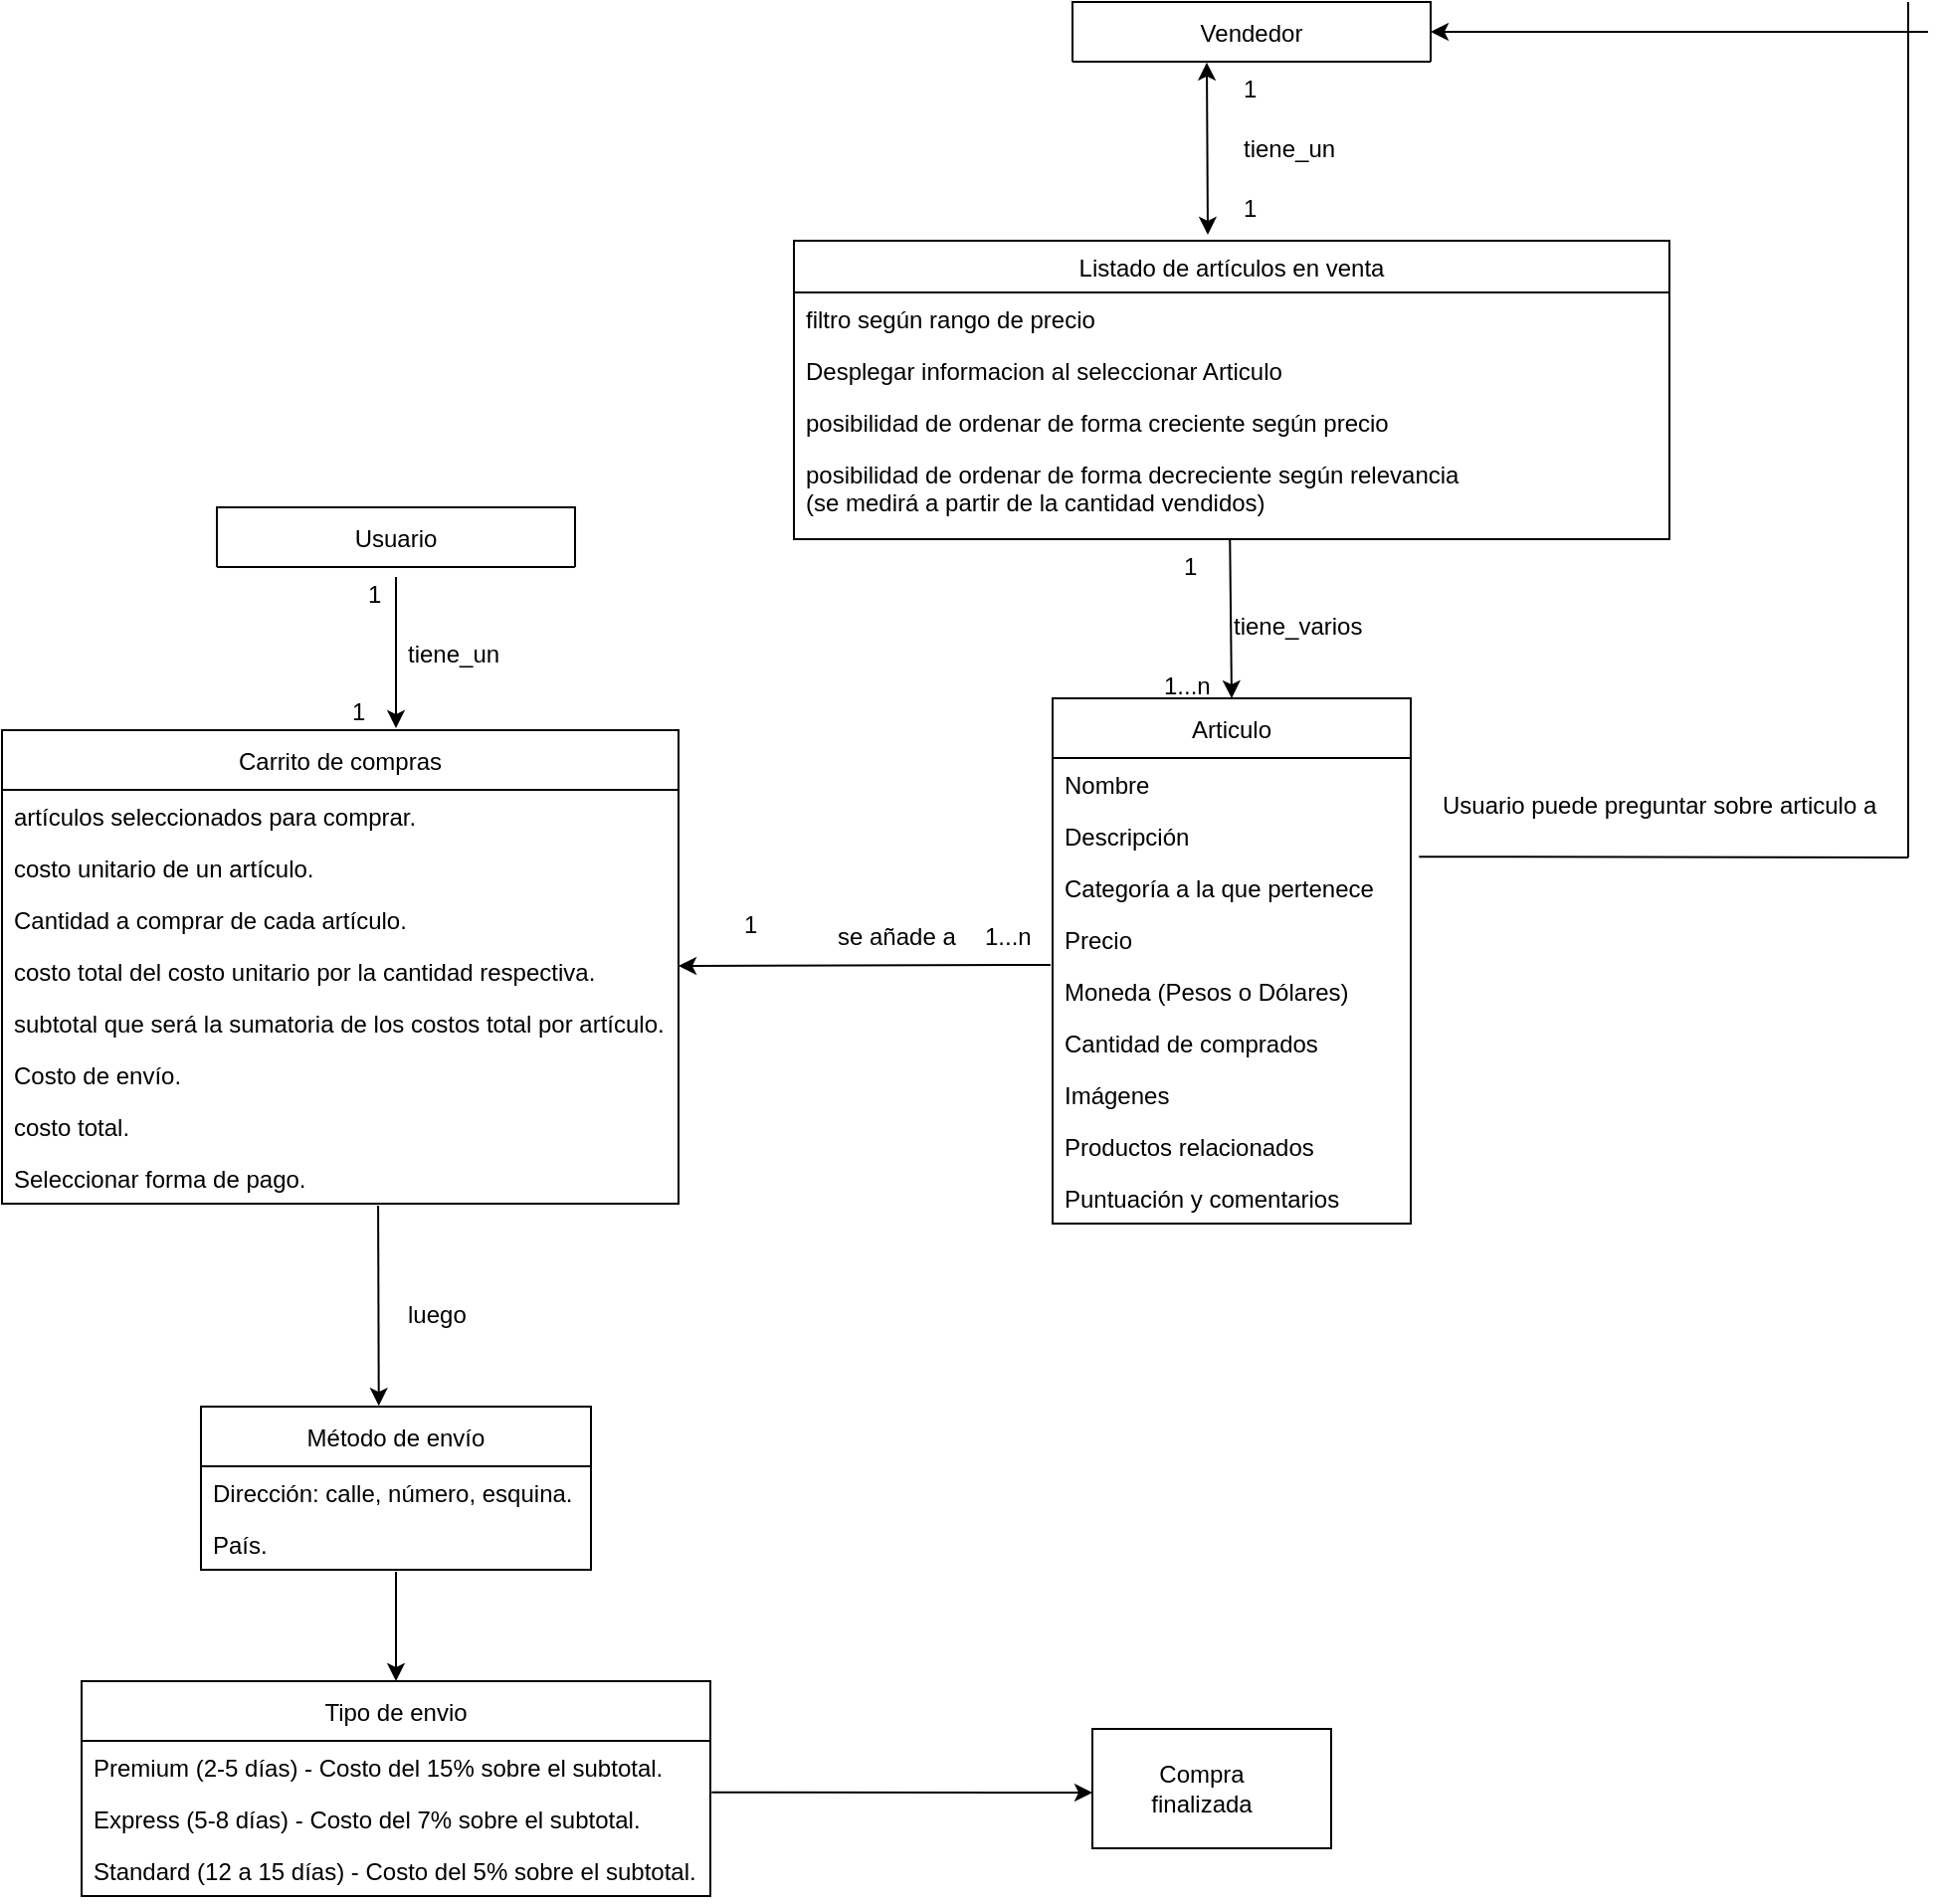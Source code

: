 <mxfile version="15.0.3" type="github">
  <diagram id="w0npDAH6z72HC8jlwonM" name="Page-1">
    <mxGraphModel dx="1736" dy="964" grid="1" gridSize="10" guides="1" tooltips="1" connect="0" arrows="1" fold="1" page="1" pageScale="1" pageWidth="291" pageHeight="413" math="0" shadow="0">
      <root>
        <mxCell id="0" />
        <mxCell id="1" parent="0" />
        <mxCell id="Ix53r0QzqGAZ9kxHplAQ-86" value="Articulo" style="swimlane;fontStyle=0;childLayout=stackLayout;horizontal=1;startSize=30;horizontalStack=0;resizeParent=1;resizeParentMax=0;resizeLast=0;collapsible=1;marginBottom=0;" parent="1" vertex="1">
          <mxGeometry x="598" y="390" width="180" height="264" as="geometry" />
        </mxCell>
        <mxCell id="Ix53r0QzqGAZ9kxHplAQ-87" value="Nombre" style="text;strokeColor=none;fillColor=none;align=left;verticalAlign=top;spacingLeft=4;spacingRight=4;overflow=hidden;rotatable=0;points=[[0,0.5],[1,0.5]];portConstraint=eastwest;" parent="Ix53r0QzqGAZ9kxHplAQ-86" vertex="1">
          <mxGeometry y="30" width="180" height="26" as="geometry" />
        </mxCell>
        <mxCell id="Ix53r0QzqGAZ9kxHplAQ-88" value="Descripción" style="text;strokeColor=none;fillColor=none;align=left;verticalAlign=top;spacingLeft=4;spacingRight=4;overflow=hidden;rotatable=0;points=[[0,0.5],[1,0.5]];portConstraint=eastwest;" parent="Ix53r0QzqGAZ9kxHplAQ-86" vertex="1">
          <mxGeometry y="56" width="180" height="26" as="geometry" />
        </mxCell>
        <mxCell id="Ix53r0QzqGAZ9kxHplAQ-89" value="Categoría a la que pertenece" style="text;strokeColor=none;fillColor=none;align=left;verticalAlign=top;spacingLeft=4;spacingRight=4;overflow=hidden;rotatable=0;points=[[0,0.5],[1,0.5]];portConstraint=eastwest;" parent="Ix53r0QzqGAZ9kxHplAQ-86" vertex="1">
          <mxGeometry y="82" width="180" height="26" as="geometry" />
        </mxCell>
        <mxCell id="Ix53r0QzqGAZ9kxHplAQ-90" value="Precio" style="text;strokeColor=none;fillColor=none;align=left;verticalAlign=top;spacingLeft=4;spacingRight=4;overflow=hidden;rotatable=0;points=[[0,0.5],[1,0.5]];portConstraint=eastwest;" parent="Ix53r0QzqGAZ9kxHplAQ-86" vertex="1">
          <mxGeometry y="108" width="180" height="26" as="geometry" />
        </mxCell>
        <mxCell id="Ix53r0QzqGAZ9kxHplAQ-91" value="Moneda (Pesos o Dólares)" style="text;strokeColor=none;fillColor=none;align=left;verticalAlign=top;spacingLeft=4;spacingRight=4;overflow=hidden;rotatable=0;points=[[0,0.5],[1,0.5]];portConstraint=eastwest;" parent="Ix53r0QzqGAZ9kxHplAQ-86" vertex="1">
          <mxGeometry y="134" width="180" height="26" as="geometry" />
        </mxCell>
        <mxCell id="Ix53r0QzqGAZ9kxHplAQ-92" value="Cantidad de comprados" style="text;strokeColor=none;fillColor=none;align=left;verticalAlign=top;spacingLeft=4;spacingRight=4;overflow=hidden;rotatable=0;points=[[0,0.5],[1,0.5]];portConstraint=eastwest;" parent="Ix53r0QzqGAZ9kxHplAQ-86" vertex="1">
          <mxGeometry y="160" width="180" height="26" as="geometry" />
        </mxCell>
        <mxCell id="Ix53r0QzqGAZ9kxHplAQ-93" value="Imágenes" style="text;strokeColor=none;fillColor=none;align=left;verticalAlign=top;spacingLeft=4;spacingRight=4;overflow=hidden;rotatable=0;points=[[0,0.5],[1,0.5]];portConstraint=eastwest;" parent="Ix53r0QzqGAZ9kxHplAQ-86" vertex="1">
          <mxGeometry y="186" width="180" height="26" as="geometry" />
        </mxCell>
        <mxCell id="Ix53r0QzqGAZ9kxHplAQ-94" value="Productos relacionados" style="text;strokeColor=none;fillColor=none;align=left;verticalAlign=top;spacingLeft=4;spacingRight=4;overflow=hidden;rotatable=0;points=[[0,0.5],[1,0.5]];portConstraint=eastwest;" parent="Ix53r0QzqGAZ9kxHplAQ-86" vertex="1">
          <mxGeometry y="212" width="180" height="26" as="geometry" />
        </mxCell>
        <mxCell id="Ix53r0QzqGAZ9kxHplAQ-95" value="Puntuación y comentarios" style="text;strokeColor=none;fillColor=none;align=left;verticalAlign=top;spacingLeft=4;spacingRight=4;overflow=hidden;rotatable=0;points=[[0,0.5],[1,0.5]];portConstraint=eastwest;" parent="Ix53r0QzqGAZ9kxHplAQ-86" vertex="1">
          <mxGeometry y="238" width="180" height="26" as="geometry" />
        </mxCell>
        <mxCell id="Ix53r0QzqGAZ9kxHplAQ-97" value="Listado de artículos en venta" style="swimlane;fontStyle=0;childLayout=stackLayout;horizontal=1;startSize=26;horizontalStack=0;resizeParent=1;resizeParentMax=0;resizeLast=0;collapsible=1;marginBottom=0;" parent="1" vertex="1">
          <mxGeometry x="468" y="160" width="440" height="150" as="geometry" />
        </mxCell>
        <mxCell id="Ix53r0QzqGAZ9kxHplAQ-99" value="filtro según rango de precio" style="text;strokeColor=none;fillColor=none;align=left;verticalAlign=top;spacingLeft=4;spacingRight=4;overflow=hidden;rotatable=0;points=[[0,0.5],[1,0.5]];portConstraint=eastwest;" parent="Ix53r0QzqGAZ9kxHplAQ-97" vertex="1">
          <mxGeometry y="26" width="440" height="26" as="geometry" />
        </mxCell>
        <mxCell id="Ix53r0QzqGAZ9kxHplAQ-100" value="Desplegar informacion al seleccionar Articulo" style="text;strokeColor=none;fillColor=none;align=left;verticalAlign=top;spacingLeft=4;spacingRight=4;overflow=hidden;rotatable=0;points=[[0,0.5],[1,0.5]];portConstraint=eastwest;" parent="Ix53r0QzqGAZ9kxHplAQ-97" vertex="1">
          <mxGeometry y="52" width="440" height="26" as="geometry" />
        </mxCell>
        <mxCell id="Ix53r0QzqGAZ9kxHplAQ-101" value="posibilidad de ordenar de forma creciente según precio" style="text;strokeColor=none;fillColor=none;align=left;verticalAlign=top;spacingLeft=4;spacingRight=4;overflow=hidden;rotatable=0;points=[[0,0.5],[1,0.5]];portConstraint=eastwest;" parent="Ix53r0QzqGAZ9kxHplAQ-97" vertex="1">
          <mxGeometry y="78" width="440" height="26" as="geometry" />
        </mxCell>
        <mxCell id="hOmsVNQkvZhFKAS-2KxV-51" value="posibilidad de ordenar de forma decreciente según relevancia&#xa;(se medirá a partir de la cantidad vendidos)" style="text;strokeColor=none;fillColor=none;align=left;verticalAlign=top;spacingLeft=4;spacingRight=4;overflow=hidden;rotatable=0;points=[[0,0.5],[1,0.5]];portConstraint=eastwest;" parent="Ix53r0QzqGAZ9kxHplAQ-97" vertex="1">
          <mxGeometry y="104" width="440" height="46" as="geometry" />
        </mxCell>
        <mxCell id="hOmsVNQkvZhFKAS-2KxV-1" value="Vendedor" style="swimlane;fontStyle=0;childLayout=stackLayout;horizontal=1;startSize=80;horizontalStack=0;resizeParent=1;resizeParentMax=0;resizeLast=0;collapsible=1;marginBottom=0;" parent="1" vertex="1">
          <mxGeometry x="608" y="40" width="180" height="30" as="geometry" />
        </mxCell>
        <mxCell id="hOmsVNQkvZhFKAS-2KxV-24" value="Usuario" style="swimlane;fontStyle=0;childLayout=stackLayout;horizontal=1;startSize=56;horizontalStack=0;resizeParent=1;resizeParentMax=0;resizeLast=0;collapsible=1;marginBottom=0;" parent="1" vertex="1">
          <mxGeometry x="178" y="294" width="180" height="30" as="geometry" />
        </mxCell>
        <mxCell id="hOmsVNQkvZhFKAS-2KxV-26" value="Carrito de compras" style="swimlane;fontStyle=0;childLayout=stackLayout;horizontal=1;startSize=30;horizontalStack=0;resizeParent=1;resizeParentMax=0;resizeLast=0;collapsible=1;marginBottom=0;" parent="1" vertex="1">
          <mxGeometry x="70" y="406" width="340" height="238" as="geometry" />
        </mxCell>
        <mxCell id="hOmsVNQkvZhFKAS-2KxV-27" value="artículos seleccionados para comprar." style="text;strokeColor=none;fillColor=none;align=left;verticalAlign=top;spacingLeft=4;spacingRight=4;overflow=hidden;rotatable=0;points=[[0,0.5],[1,0.5]];portConstraint=eastwest;" parent="hOmsVNQkvZhFKAS-2KxV-26" vertex="1">
          <mxGeometry y="30" width="340" height="26" as="geometry" />
        </mxCell>
        <mxCell id="hOmsVNQkvZhFKAS-2KxV-28" value="costo unitario de un artículo." style="text;strokeColor=none;fillColor=none;align=left;verticalAlign=top;spacingLeft=4;spacingRight=4;overflow=hidden;rotatable=0;points=[[0,0.5],[1,0.5]];portConstraint=eastwest;" parent="hOmsVNQkvZhFKAS-2KxV-26" vertex="1">
          <mxGeometry y="56" width="340" height="26" as="geometry" />
        </mxCell>
        <mxCell id="hOmsVNQkvZhFKAS-2KxV-29" value="Cantidad a comprar de cada artículo." style="text;strokeColor=none;fillColor=none;align=left;verticalAlign=top;spacingLeft=4;spacingRight=4;overflow=hidden;rotatable=0;points=[[0,0.5],[1,0.5]];portConstraint=eastwest;" parent="hOmsVNQkvZhFKAS-2KxV-26" vertex="1">
          <mxGeometry y="82" width="340" height="26" as="geometry" />
        </mxCell>
        <mxCell id="hOmsVNQkvZhFKAS-2KxV-30" value="costo total del costo unitario por la cantidad respectiva." style="text;strokeColor=none;fillColor=none;align=left;verticalAlign=top;spacingLeft=4;spacingRight=4;overflow=hidden;rotatable=0;points=[[0,0.5],[1,0.5]];portConstraint=eastwest;" parent="hOmsVNQkvZhFKAS-2KxV-26" vertex="1">
          <mxGeometry y="108" width="340" height="26" as="geometry" />
        </mxCell>
        <mxCell id="hOmsVNQkvZhFKAS-2KxV-31" value="subtotal que será la sumatoria de los costos total por artículo." style="text;strokeColor=none;fillColor=none;align=left;verticalAlign=top;spacingLeft=4;spacingRight=4;overflow=hidden;rotatable=0;points=[[0,0.5],[1,0.5]];portConstraint=eastwest;" parent="hOmsVNQkvZhFKAS-2KxV-26" vertex="1">
          <mxGeometry y="134" width="340" height="26" as="geometry" />
        </mxCell>
        <mxCell id="hOmsVNQkvZhFKAS-2KxV-32" value="Costo de envío." style="text;strokeColor=none;fillColor=none;align=left;verticalAlign=top;spacingLeft=4;spacingRight=4;overflow=hidden;rotatable=0;points=[[0,0.5],[1,0.5]];portConstraint=eastwest;" parent="hOmsVNQkvZhFKAS-2KxV-26" vertex="1">
          <mxGeometry y="160" width="340" height="26" as="geometry" />
        </mxCell>
        <mxCell id="hOmsVNQkvZhFKAS-2KxV-33" value="costo total." style="text;strokeColor=none;fillColor=none;align=left;verticalAlign=top;spacingLeft=4;spacingRight=4;overflow=hidden;rotatable=0;points=[[0,0.5],[1,0.5]];portConstraint=eastwest;" parent="hOmsVNQkvZhFKAS-2KxV-26" vertex="1">
          <mxGeometry y="186" width="340" height="26" as="geometry" />
        </mxCell>
        <mxCell id="hOmsVNQkvZhFKAS-2KxV-34" value="Seleccionar forma de pago." style="text;strokeColor=none;fillColor=none;align=left;verticalAlign=top;spacingLeft=4;spacingRight=4;overflow=hidden;rotatable=0;points=[[0,0.5],[1,0.5]];portConstraint=eastwest;" parent="hOmsVNQkvZhFKAS-2KxV-26" vertex="1">
          <mxGeometry y="212" width="340" height="26" as="geometry" />
        </mxCell>
        <mxCell id="hOmsVNQkvZhFKAS-2KxV-37" value="Método de envío" style="swimlane;fontStyle=0;childLayout=stackLayout;horizontal=1;startSize=30;horizontalStack=0;resizeParent=1;resizeParentMax=0;resizeLast=0;collapsible=1;marginBottom=0;" parent="1" vertex="1">
          <mxGeometry x="170" y="746" width="196" height="82" as="geometry" />
        </mxCell>
        <mxCell id="hOmsVNQkvZhFKAS-2KxV-38" value="Dirección: calle, número, esquina." style="text;strokeColor=none;fillColor=none;align=left;verticalAlign=top;spacingLeft=4;spacingRight=4;overflow=hidden;rotatable=0;points=[[0,0.5],[1,0.5]];portConstraint=eastwest;" parent="hOmsVNQkvZhFKAS-2KxV-37" vertex="1">
          <mxGeometry y="30" width="196" height="26" as="geometry" />
        </mxCell>
        <mxCell id="hOmsVNQkvZhFKAS-2KxV-39" value="País." style="text;strokeColor=none;fillColor=none;align=left;verticalAlign=top;spacingLeft=4;spacingRight=4;overflow=hidden;rotatable=0;points=[[0,0.5],[1,0.5]];portConstraint=eastwest;" parent="hOmsVNQkvZhFKAS-2KxV-37" vertex="1">
          <mxGeometry y="56" width="196" height="26" as="geometry" />
        </mxCell>
        <mxCell id="hOmsVNQkvZhFKAS-2KxV-47" value="Tipo de envio" style="swimlane;fontStyle=0;childLayout=stackLayout;horizontal=1;startSize=30;horizontalStack=0;resizeParent=1;resizeParentMax=0;resizeLast=0;collapsible=1;marginBottom=0;" parent="1" vertex="1">
          <mxGeometry x="110" y="884" width="316" height="108" as="geometry" />
        </mxCell>
        <mxCell id="hOmsVNQkvZhFKAS-2KxV-48" value="Premium (2-5 días) - Costo del 15% sobre el subtotal." style="text;strokeColor=none;fillColor=none;align=left;verticalAlign=top;spacingLeft=4;spacingRight=4;overflow=hidden;rotatable=0;points=[[0,0.5],[1,0.5]];portConstraint=eastwest;" parent="hOmsVNQkvZhFKAS-2KxV-47" vertex="1">
          <mxGeometry y="30" width="316" height="26" as="geometry" />
        </mxCell>
        <mxCell id="hOmsVNQkvZhFKAS-2KxV-49" value="Express (5-8 días) - Costo del 7% sobre el subtotal." style="text;strokeColor=none;fillColor=none;align=left;verticalAlign=top;spacingLeft=4;spacingRight=4;overflow=hidden;rotatable=0;points=[[0,0.5],[1,0.5]];portConstraint=eastwest;" parent="hOmsVNQkvZhFKAS-2KxV-47" vertex="1">
          <mxGeometry y="56" width="316" height="26" as="geometry" />
        </mxCell>
        <mxCell id="hOmsVNQkvZhFKAS-2KxV-50" value="Standard (12 a 15 días) - Costo del 5% sobre el subtotal." style="text;strokeColor=none;fillColor=none;align=left;verticalAlign=top;spacingLeft=4;spacingRight=4;overflow=hidden;rotatable=0;points=[[0,0.5],[1,0.5]];portConstraint=eastwest;" parent="hOmsVNQkvZhFKAS-2KxV-47" vertex="1">
          <mxGeometry y="82" width="316" height="26" as="geometry" />
        </mxCell>
        <mxCell id="hOmsVNQkvZhFKAS-2KxV-58" value="tiene_un" style="text;strokeColor=none;fillColor=none;spacingLeft=4;spacingRight=4;overflow=hidden;rotatable=0;points=[[0,0.5],[1,0.5]];portConstraint=eastwest;fontSize=12;" parent="1" vertex="1">
          <mxGeometry x="268" y="354" width="60" height="30" as="geometry" />
        </mxCell>
        <mxCell id="hOmsVNQkvZhFKAS-2KxV-61" value="1" style="text;strokeColor=none;fillColor=none;spacingLeft=4;spacingRight=4;overflow=hidden;rotatable=0;points=[[0,0.5],[1,0.5]];portConstraint=eastwest;fontSize=12;" parent="1" vertex="1">
          <mxGeometry x="688" y="70" width="40" height="30" as="geometry" />
        </mxCell>
        <mxCell id="hOmsVNQkvZhFKAS-2KxV-62" value="1" style="text;strokeColor=none;fillColor=none;spacingLeft=4;spacingRight=4;overflow=hidden;rotatable=0;points=[[0,0.5],[1,0.5]];portConstraint=eastwest;fontSize=12;" parent="1" vertex="1">
          <mxGeometry x="688" y="130" width="40" height="30" as="geometry" />
        </mxCell>
        <mxCell id="hOmsVNQkvZhFKAS-2KxV-65" value="tiene_un" style="text;strokeColor=none;fillColor=none;spacingLeft=4;spacingRight=4;overflow=hidden;rotatable=0;points=[[0,0.5],[1,0.5]];portConstraint=eastwest;fontSize=12;" parent="1" vertex="1">
          <mxGeometry x="688" y="100" width="70" height="30" as="geometry" />
        </mxCell>
        <mxCell id="hOmsVNQkvZhFKAS-2KxV-67" value="1" style="text;strokeColor=none;fillColor=none;spacingLeft=4;spacingRight=4;overflow=hidden;rotatable=0;points=[[0,0.5],[1,0.5]];portConstraint=eastwest;fontSize=12;" parent="1" vertex="1">
          <mxGeometry x="248" y="324" width="40" height="30" as="geometry" />
        </mxCell>
        <mxCell id="hOmsVNQkvZhFKAS-2KxV-68" value="1" style="text;strokeColor=none;fillColor=none;spacingLeft=4;spacingRight=4;overflow=hidden;rotatable=0;points=[[0,0.5],[1,0.5]];portConstraint=eastwest;fontSize=12;" parent="1" vertex="1">
          <mxGeometry x="240" y="383" width="40" height="30" as="geometry" />
        </mxCell>
        <mxCell id="hOmsVNQkvZhFKAS-2KxV-69" value="" style="endArrow=classic;html=1;exitX=0.498;exitY=0.993;exitDx=0;exitDy=0;exitPerimeter=0;entryX=0.5;entryY=0;entryDx=0;entryDy=0;" parent="1" source="hOmsVNQkvZhFKAS-2KxV-51" target="Ix53r0QzqGAZ9kxHplAQ-86" edge="1">
          <mxGeometry width="50" height="50" relative="1" as="geometry">
            <mxPoint x="678" y="340" as="sourcePoint" />
            <mxPoint x="692" y="370" as="targetPoint" />
          </mxGeometry>
        </mxCell>
        <mxCell id="hOmsVNQkvZhFKAS-2KxV-70" value="tiene_varios" style="text;strokeColor=none;fillColor=none;spacingLeft=4;spacingRight=4;overflow=hidden;rotatable=0;points=[[0,0.5],[1,0.5]];portConstraint=eastwest;fontSize=12;" parent="1" vertex="1">
          <mxGeometry x="683" y="340" width="80" height="30" as="geometry" />
        </mxCell>
        <mxCell id="hOmsVNQkvZhFKAS-2KxV-71" value="1" style="text;strokeColor=none;fillColor=none;spacingLeft=4;spacingRight=4;overflow=hidden;rotatable=0;points=[[0,0.5],[1,0.5]];portConstraint=eastwest;fontSize=12;" parent="1" vertex="1">
          <mxGeometry x="658" y="310" width="40" height="30" as="geometry" />
        </mxCell>
        <mxCell id="hOmsVNQkvZhFKAS-2KxV-73" value="1...n" style="text;strokeColor=none;fillColor=none;spacingLeft=4;spacingRight=4;overflow=hidden;rotatable=0;points=[[0,0.5],[1,0.5]];portConstraint=eastwest;fontSize=12;" parent="1" vertex="1">
          <mxGeometry x="648" y="370" width="40" height="30" as="geometry" />
        </mxCell>
        <mxCell id="hOmsVNQkvZhFKAS-2KxV-76" value="" style="endArrow=classic;html=1;exitX=0.5;exitY=1;exitDx=0;exitDy=0;" parent="1" edge="1">
          <mxGeometry width="50" height="50" relative="1" as="geometry">
            <mxPoint x="268" y="329" as="sourcePoint" />
            <mxPoint x="268" y="405" as="targetPoint" />
          </mxGeometry>
        </mxCell>
        <mxCell id="hOmsVNQkvZhFKAS-2KxV-77" value="" style="endArrow=none;html=1;exitX=1.023;exitY=-0.093;exitDx=0;exitDy=0;exitPerimeter=0;" parent="1" source="Ix53r0QzqGAZ9kxHplAQ-89" edge="1">
          <mxGeometry width="50" height="50" relative="1" as="geometry">
            <mxPoint x="668" y="330" as="sourcePoint" />
            <mxPoint x="1028" y="470" as="targetPoint" />
          </mxGeometry>
        </mxCell>
        <mxCell id="hOmsVNQkvZhFKAS-2KxV-78" value="" style="endArrow=none;html=1;" parent="1" edge="1">
          <mxGeometry width="50" height="50" relative="1" as="geometry">
            <mxPoint x="1028" y="470" as="sourcePoint" />
            <mxPoint x="1028" y="40" as="targetPoint" />
          </mxGeometry>
        </mxCell>
        <mxCell id="hOmsVNQkvZhFKAS-2KxV-79" value="" style="endArrow=classic;html=1;entryX=1;entryY=0.5;entryDx=0;entryDy=0;" parent="1" target="hOmsVNQkvZhFKAS-2KxV-1" edge="1">
          <mxGeometry width="50" height="50" relative="1" as="geometry">
            <mxPoint x="1038" y="55" as="sourcePoint" />
            <mxPoint x="718" y="280" as="targetPoint" />
          </mxGeometry>
        </mxCell>
        <mxCell id="hOmsVNQkvZhFKAS-2KxV-81" value="Usuario puede preguntar sobre articulo a" style="text;strokeColor=none;fillColor=none;spacingLeft=4;spacingRight=4;overflow=hidden;rotatable=0;points=[[0,0.5],[1,0.5]];portConstraint=eastwest;fontSize=12;" parent="1" vertex="1">
          <mxGeometry x="788" y="430" width="230" height="28" as="geometry" />
        </mxCell>
        <mxCell id="hOmsVNQkvZhFKAS-2KxV-82" value="" style="endArrow=classic;startArrow=classic;html=1;entryX=0.375;entryY=1.014;entryDx=0;entryDy=0;entryPerimeter=0;" parent="1" target="hOmsVNQkvZhFKAS-2KxV-1" edge="1">
          <mxGeometry width="50" height="50" relative="1" as="geometry">
            <mxPoint x="676" y="157" as="sourcePoint" />
            <mxPoint x="655" y="70" as="targetPoint" />
          </mxGeometry>
        </mxCell>
        <mxCell id="dDcETkdU4TbWYgH4c5h5-1" value="" style="endArrow=classic;html=1;entryX=0.5;entryY=0;entryDx=0;entryDy=0;" edge="1" parent="1" target="hOmsVNQkvZhFKAS-2KxV-47">
          <mxGeometry width="50" height="50" relative="1" as="geometry">
            <mxPoint x="268" y="829" as="sourcePoint" />
            <mxPoint x="269" y="876" as="targetPoint" />
          </mxGeometry>
        </mxCell>
        <mxCell id="dDcETkdU4TbWYgH4c5h5-4" value="" style="endArrow=classic;html=1;exitX=0.975;exitY=0.933;exitDx=0;exitDy=0;exitPerimeter=0;" edge="1" parent="1" source="dDcETkdU4TbWYgH4c5h5-7">
          <mxGeometry width="50" height="50" relative="1" as="geometry">
            <mxPoint x="570" y="524.502" as="sourcePoint" />
            <mxPoint x="410" y="524.5" as="targetPoint" />
          </mxGeometry>
        </mxCell>
        <mxCell id="dDcETkdU4TbWYgH4c5h5-5" value="se añade a" style="text;strokeColor=none;fillColor=none;spacingLeft=4;spacingRight=4;overflow=hidden;rotatable=0;points=[[0,0.5],[1,0.5]];portConstraint=eastwest;fontSize=12;" vertex="1" parent="1">
          <mxGeometry x="484" y="496" width="74" height="30" as="geometry" />
        </mxCell>
        <mxCell id="dDcETkdU4TbWYgH4c5h5-6" value="1" style="text;strokeColor=none;fillColor=none;spacingLeft=4;spacingRight=4;overflow=hidden;rotatable=0;points=[[0,0.5],[1,0.5]];portConstraint=eastwest;fontSize=12;" vertex="1" parent="1">
          <mxGeometry x="437" y="490" width="40" height="30" as="geometry" />
        </mxCell>
        <mxCell id="dDcETkdU4TbWYgH4c5h5-7" value="1...n" style="text;strokeColor=none;fillColor=none;spacingLeft=4;spacingRight=4;overflow=hidden;rotatable=0;points=[[0,0.5],[1,0.5]];portConstraint=eastwest;fontSize=12;" vertex="1" parent="1">
          <mxGeometry x="558" y="496" width="40" height="30" as="geometry" />
        </mxCell>
        <mxCell id="dDcETkdU4TbWYgH4c5h5-9" value="" style="endArrow=classic;html=1;exitX=0.556;exitY=1.038;exitDx=0;exitDy=0;exitPerimeter=0;entryX=0.456;entryY=-0.005;entryDx=0;entryDy=0;entryPerimeter=0;" edge="1" parent="1" source="hOmsVNQkvZhFKAS-2KxV-34" target="hOmsVNQkvZhFKAS-2KxV-37">
          <mxGeometry width="50" height="50" relative="1" as="geometry">
            <mxPoint x="258.14" y="655.56" as="sourcePoint" />
            <mxPoint x="258" y="736" as="targetPoint" />
          </mxGeometry>
        </mxCell>
        <mxCell id="dDcETkdU4TbWYgH4c5h5-10" value="luego" style="text;strokeColor=none;fillColor=none;spacingLeft=4;spacingRight=4;overflow=hidden;rotatable=0;points=[[0,0.5],[1,0.5]];portConstraint=eastwest;fontSize=12;" vertex="1" parent="1">
          <mxGeometry x="268" y="686" width="40" height="30" as="geometry" />
        </mxCell>
        <mxCell id="dDcETkdU4TbWYgH4c5h5-11" value="" style="endArrow=classic;html=1;exitX=1.002;exitY=-0.005;exitDx=0;exitDy=0;exitPerimeter=0;" edge="1" parent="1" source="hOmsVNQkvZhFKAS-2KxV-49">
          <mxGeometry width="50" height="50" relative="1" as="geometry">
            <mxPoint x="548" y="766" as="sourcePoint" />
            <mxPoint x="618" y="940" as="targetPoint" />
          </mxGeometry>
        </mxCell>
        <mxCell id="dDcETkdU4TbWYgH4c5h5-12" value="" style="rounded=0;whiteSpace=wrap;html=1;" vertex="1" parent="1">
          <mxGeometry x="618" y="908" width="120" height="60" as="geometry" />
        </mxCell>
        <mxCell id="dDcETkdU4TbWYgH4c5h5-13" value="Compra finalizada" style="text;html=1;strokeColor=none;fillColor=none;align=center;verticalAlign=middle;whiteSpace=wrap;rounded=0;" vertex="1" parent="1">
          <mxGeometry x="628" y="928" width="90" height="20" as="geometry" />
        </mxCell>
      </root>
    </mxGraphModel>
  </diagram>
</mxfile>
